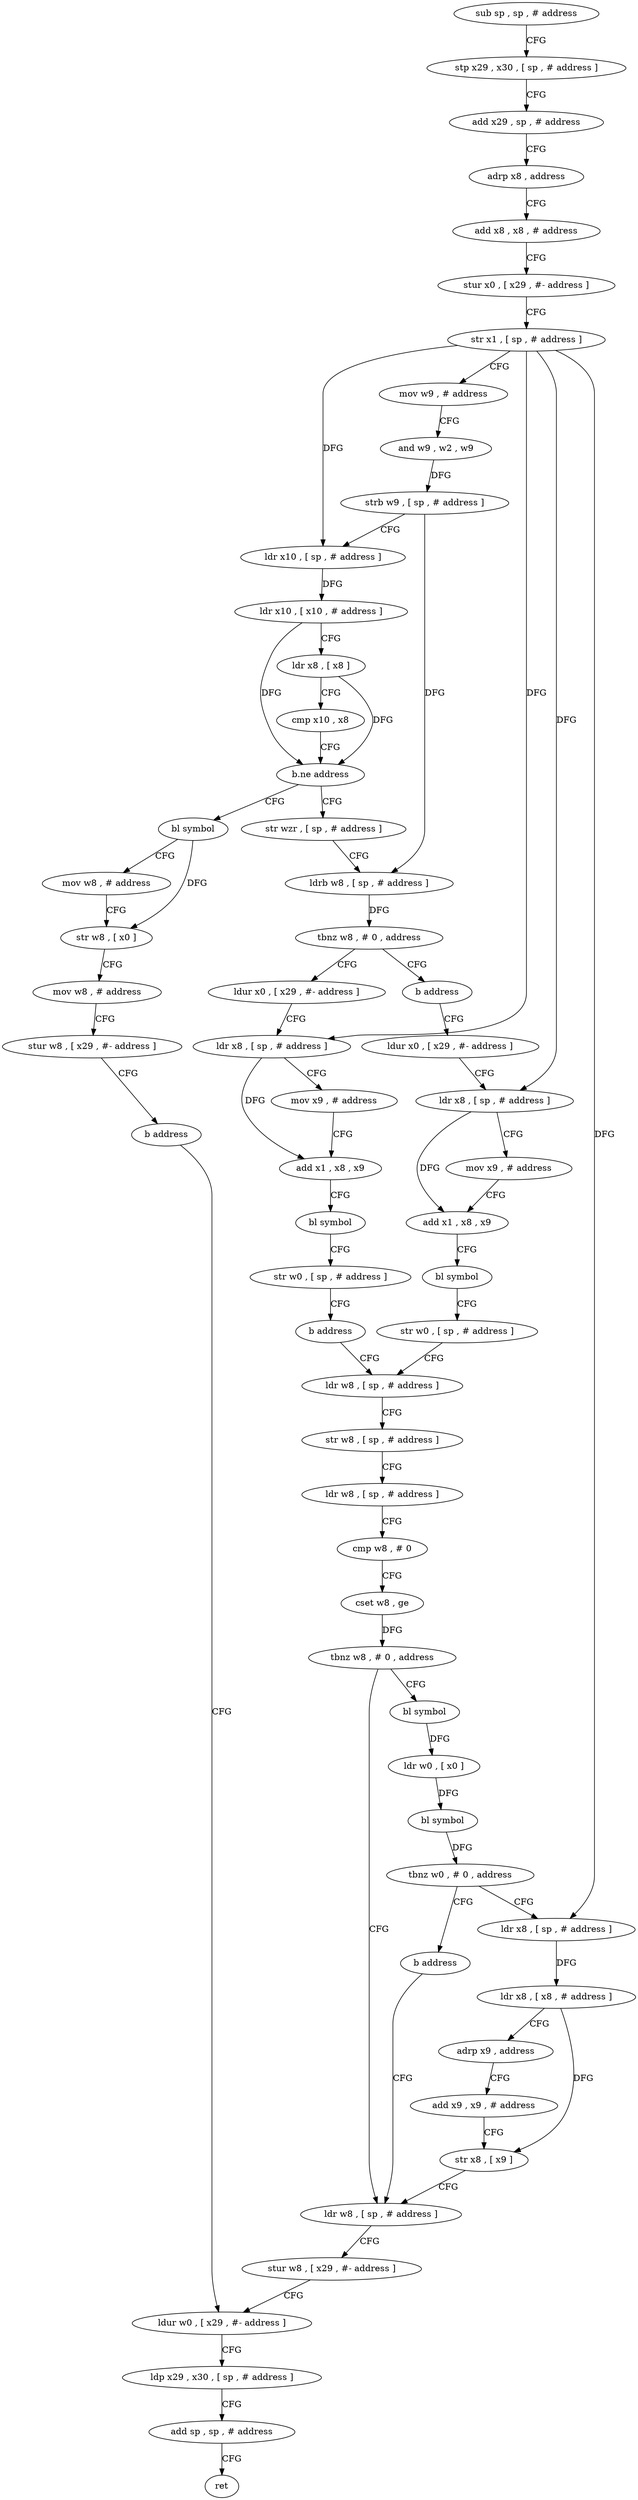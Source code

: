 digraph "func" {
"4234908" [label = "sub sp , sp , # address" ]
"4234912" [label = "stp x29 , x30 , [ sp , # address ]" ]
"4234916" [label = "add x29 , sp , # address" ]
"4234920" [label = "adrp x8 , address" ]
"4234924" [label = "add x8 , x8 , # address" ]
"4234928" [label = "stur x0 , [ x29 , #- address ]" ]
"4234932" [label = "str x1 , [ sp , # address ]" ]
"4234936" [label = "mov w9 , # address" ]
"4234940" [label = "and w9 , w2 , w9" ]
"4234944" [label = "strb w9 , [ sp , # address ]" ]
"4234948" [label = "ldr x10 , [ sp , # address ]" ]
"4234952" [label = "ldr x10 , [ x10 , # address ]" ]
"4234956" [label = "ldr x8 , [ x8 ]" ]
"4234960" [label = "cmp x10 , x8" ]
"4234964" [label = "b.ne address" ]
"4234992" [label = "str wzr , [ sp , # address ]" ]
"4234968" [label = "bl symbol" ]
"4234996" [label = "ldrb w8 , [ sp , # address ]" ]
"4235000" [label = "tbnz w8 , # 0 , address" ]
"4235008" [label = "ldur x0 , [ x29 , #- address ]" ]
"4235004" [label = "b address" ]
"4234972" [label = "mov w8 , # address" ]
"4234976" [label = "str w8 , [ x0 ]" ]
"4234980" [label = "mov w8 , # address" ]
"4234984" [label = "stur w8 , [ x29 , #- address ]" ]
"4234988" [label = "b address" ]
"4235132" [label = "ldur w0 , [ x29 , #- address ]" ]
"4235012" [label = "ldr x8 , [ sp , # address ]" ]
"4235016" [label = "mov x9 , # address" ]
"4235020" [label = "add x1 , x8 , x9" ]
"4235024" [label = "bl symbol" ]
"4235028" [label = "str w0 , [ sp , # address ]" ]
"4235032" [label = "b address" ]
"4235060" [label = "ldr w8 , [ sp , # address ]" ]
"4235036" [label = "ldur x0 , [ x29 , #- address ]" ]
"4235136" [label = "ldp x29 , x30 , [ sp , # address ]" ]
"4235140" [label = "add sp , sp , # address" ]
"4235144" [label = "ret" ]
"4235064" [label = "str w8 , [ sp , # address ]" ]
"4235068" [label = "ldr w8 , [ sp , # address ]" ]
"4235072" [label = "cmp w8 , # 0" ]
"4235076" [label = "cset w8 , ge" ]
"4235080" [label = "tbnz w8 , # 0 , address" ]
"4235124" [label = "ldr w8 , [ sp , # address ]" ]
"4235084" [label = "bl symbol" ]
"4235040" [label = "ldr x8 , [ sp , # address ]" ]
"4235044" [label = "mov x9 , # address" ]
"4235048" [label = "add x1 , x8 , x9" ]
"4235052" [label = "bl symbol" ]
"4235056" [label = "str w0 , [ sp , # address ]" ]
"4235128" [label = "stur w8 , [ x29 , #- address ]" ]
"4235088" [label = "ldr w0 , [ x0 ]" ]
"4235092" [label = "bl symbol" ]
"4235096" [label = "tbnz w0 , # 0 , address" ]
"4235104" [label = "ldr x8 , [ sp , # address ]" ]
"4235100" [label = "b address" ]
"4235108" [label = "ldr x8 , [ x8 , # address ]" ]
"4235112" [label = "adrp x9 , address" ]
"4235116" [label = "add x9 , x9 , # address" ]
"4235120" [label = "str x8 , [ x9 ]" ]
"4234908" -> "4234912" [ label = "CFG" ]
"4234912" -> "4234916" [ label = "CFG" ]
"4234916" -> "4234920" [ label = "CFG" ]
"4234920" -> "4234924" [ label = "CFG" ]
"4234924" -> "4234928" [ label = "CFG" ]
"4234928" -> "4234932" [ label = "CFG" ]
"4234932" -> "4234936" [ label = "CFG" ]
"4234932" -> "4234948" [ label = "DFG" ]
"4234932" -> "4235012" [ label = "DFG" ]
"4234932" -> "4235040" [ label = "DFG" ]
"4234932" -> "4235104" [ label = "DFG" ]
"4234936" -> "4234940" [ label = "CFG" ]
"4234940" -> "4234944" [ label = "DFG" ]
"4234944" -> "4234948" [ label = "CFG" ]
"4234944" -> "4234996" [ label = "DFG" ]
"4234948" -> "4234952" [ label = "DFG" ]
"4234952" -> "4234956" [ label = "CFG" ]
"4234952" -> "4234964" [ label = "DFG" ]
"4234956" -> "4234960" [ label = "CFG" ]
"4234956" -> "4234964" [ label = "DFG" ]
"4234960" -> "4234964" [ label = "CFG" ]
"4234964" -> "4234992" [ label = "CFG" ]
"4234964" -> "4234968" [ label = "CFG" ]
"4234992" -> "4234996" [ label = "CFG" ]
"4234968" -> "4234972" [ label = "CFG" ]
"4234968" -> "4234976" [ label = "DFG" ]
"4234996" -> "4235000" [ label = "DFG" ]
"4235000" -> "4235008" [ label = "CFG" ]
"4235000" -> "4235004" [ label = "CFG" ]
"4235008" -> "4235012" [ label = "CFG" ]
"4235004" -> "4235036" [ label = "CFG" ]
"4234972" -> "4234976" [ label = "CFG" ]
"4234976" -> "4234980" [ label = "CFG" ]
"4234980" -> "4234984" [ label = "CFG" ]
"4234984" -> "4234988" [ label = "CFG" ]
"4234988" -> "4235132" [ label = "CFG" ]
"4235132" -> "4235136" [ label = "CFG" ]
"4235012" -> "4235016" [ label = "CFG" ]
"4235012" -> "4235020" [ label = "DFG" ]
"4235016" -> "4235020" [ label = "CFG" ]
"4235020" -> "4235024" [ label = "CFG" ]
"4235024" -> "4235028" [ label = "CFG" ]
"4235028" -> "4235032" [ label = "CFG" ]
"4235032" -> "4235060" [ label = "CFG" ]
"4235060" -> "4235064" [ label = "CFG" ]
"4235036" -> "4235040" [ label = "CFG" ]
"4235136" -> "4235140" [ label = "CFG" ]
"4235140" -> "4235144" [ label = "CFG" ]
"4235064" -> "4235068" [ label = "CFG" ]
"4235068" -> "4235072" [ label = "CFG" ]
"4235072" -> "4235076" [ label = "CFG" ]
"4235076" -> "4235080" [ label = "DFG" ]
"4235080" -> "4235124" [ label = "CFG" ]
"4235080" -> "4235084" [ label = "CFG" ]
"4235124" -> "4235128" [ label = "CFG" ]
"4235084" -> "4235088" [ label = "DFG" ]
"4235040" -> "4235044" [ label = "CFG" ]
"4235040" -> "4235048" [ label = "DFG" ]
"4235044" -> "4235048" [ label = "CFG" ]
"4235048" -> "4235052" [ label = "CFG" ]
"4235052" -> "4235056" [ label = "CFG" ]
"4235056" -> "4235060" [ label = "CFG" ]
"4235128" -> "4235132" [ label = "CFG" ]
"4235088" -> "4235092" [ label = "DFG" ]
"4235092" -> "4235096" [ label = "DFG" ]
"4235096" -> "4235104" [ label = "CFG" ]
"4235096" -> "4235100" [ label = "CFG" ]
"4235104" -> "4235108" [ label = "DFG" ]
"4235100" -> "4235124" [ label = "CFG" ]
"4235108" -> "4235112" [ label = "CFG" ]
"4235108" -> "4235120" [ label = "DFG" ]
"4235112" -> "4235116" [ label = "CFG" ]
"4235116" -> "4235120" [ label = "CFG" ]
"4235120" -> "4235124" [ label = "CFG" ]
}
